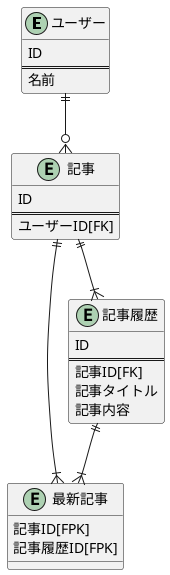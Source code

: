 @startuml
  entity "ユーザー" {
    ID
    ==
    名前
  }

  entity "記事" {
    ID
    ==
    ユーザーID[FK]
  }

  entity "最新記事" {
    記事ID[FPK]
    記事履歴ID[FPK]
  }

  entity "記事履歴" {
    ID
    ==
    記事ID[FK]
    記事タイトル
    記事内容
  }

  ユーザー ||--o{ 記事
  記事 ||--|{ 記事履歴
  記事 ||--|{ 最新記事
  記事履歴 ||--|{ 最新記事
@enduml